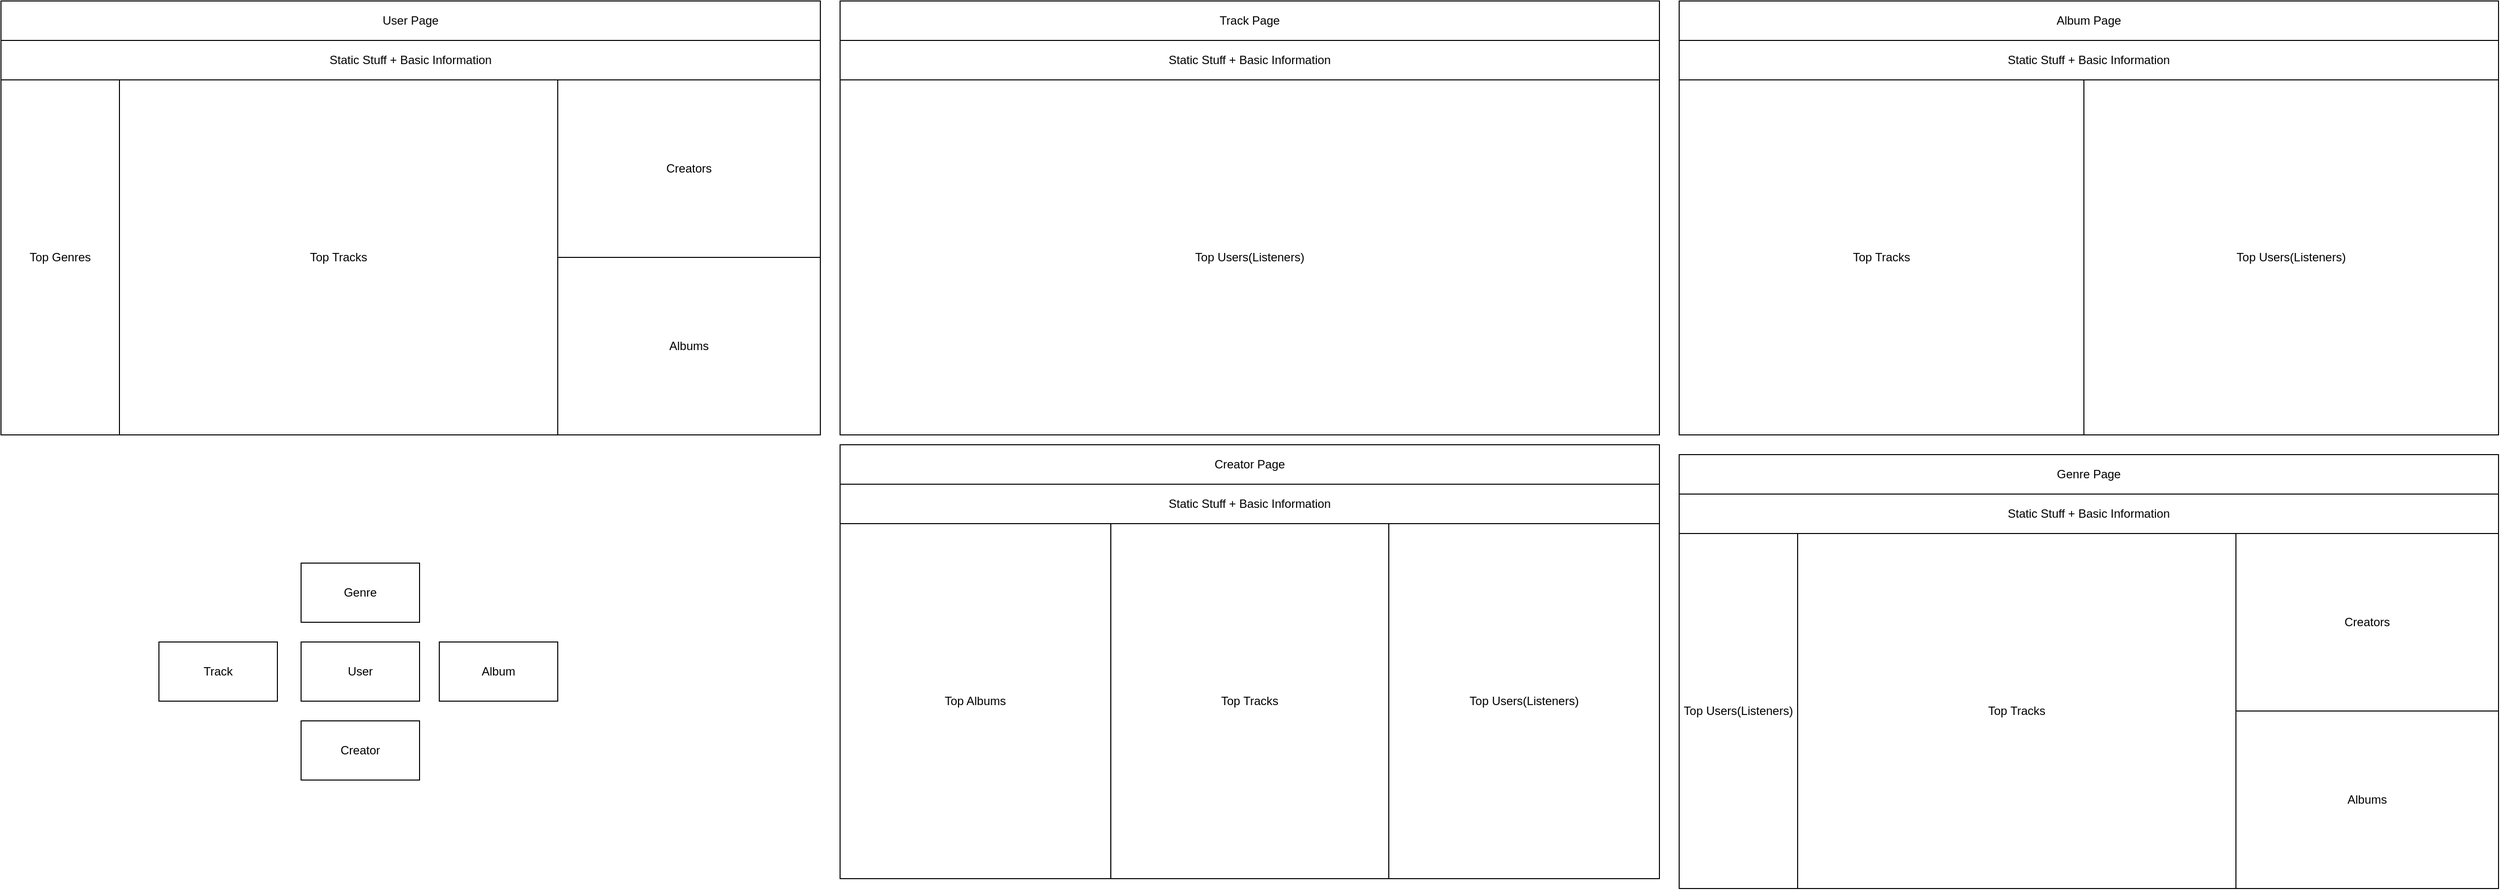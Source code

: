 <mxfile version="26.1.3">
  <diagram name="Page-1" id="Q9-1I_g1rsCJmoO4rFUp">
    <mxGraphModel dx="2846" dy="1544" grid="1" gridSize="10" guides="1" tooltips="1" connect="1" arrows="1" fold="1" page="1" pageScale="1" pageWidth="827" pageHeight="1169" math="0" shadow="0">
      <root>
        <mxCell id="0" />
        <mxCell id="1" parent="0" />
        <mxCell id="uJpShLV4zQBpKt44rVRt-1" value="Track" style="rounded=0;whiteSpace=wrap;html=1;" parent="1" vertex="1">
          <mxGeometry x="160" y="650" width="120" height="60" as="geometry" />
        </mxCell>
        <mxCell id="uJpShLV4zQBpKt44rVRt-2" value="Album" style="rounded=0;whiteSpace=wrap;html=1;" parent="1" vertex="1">
          <mxGeometry x="444" y="650" width="120" height="60" as="geometry" />
        </mxCell>
        <mxCell id="uJpShLV4zQBpKt44rVRt-3" value="Creator" style="rounded=0;whiteSpace=wrap;html=1;" parent="1" vertex="1">
          <mxGeometry x="304" y="730" width="120" height="60" as="geometry" />
        </mxCell>
        <mxCell id="uJpShLV4zQBpKt44rVRt-4" value="User" style="rounded=0;whiteSpace=wrap;html=1;" parent="1" vertex="1">
          <mxGeometry x="304" y="650" width="120" height="60" as="geometry" />
        </mxCell>
        <mxCell id="uJpShLV4zQBpKt44rVRt-5" value="Genre" style="rounded=0;whiteSpace=wrap;html=1;" parent="1" vertex="1">
          <mxGeometry x="304" y="570" width="120" height="60" as="geometry" />
        </mxCell>
        <mxCell id="uJpShLV4zQBpKt44rVRt-11" value="" style="rounded=0;whiteSpace=wrap;html=1;" parent="1" vertex="1">
          <mxGeometry width="830" height="440" as="geometry" />
        </mxCell>
        <mxCell id="uJpShLV4zQBpKt44rVRt-12" value="User Page" style="rounded=0;whiteSpace=wrap;html=1;" parent="1" vertex="1">
          <mxGeometry width="830" height="40" as="geometry" />
        </mxCell>
        <mxCell id="uJpShLV4zQBpKt44rVRt-13" value="Static Stuff + Basic Information" style="rounded=0;whiteSpace=wrap;html=1;" parent="1" vertex="1">
          <mxGeometry y="40" width="830" height="40" as="geometry" />
        </mxCell>
        <mxCell id="uJpShLV4zQBpKt44rVRt-14" value="Top Tracks" style="rounded=0;whiteSpace=wrap;html=1;" parent="1" vertex="1">
          <mxGeometry x="120" y="80" width="444" height="360" as="geometry" />
        </mxCell>
        <mxCell id="uJpShLV4zQBpKt44rVRt-16" value="Albums" style="rounded=0;whiteSpace=wrap;html=1;" parent="1" vertex="1">
          <mxGeometry x="564" y="260" width="266" height="180" as="geometry" />
        </mxCell>
        <mxCell id="uJpShLV4zQBpKt44rVRt-17" value="Top Genres" style="rounded=0;whiteSpace=wrap;html=1;" parent="1" vertex="1">
          <mxGeometry y="80" width="120" height="360" as="geometry" />
        </mxCell>
        <mxCell id="uJpShLV4zQBpKt44rVRt-20" value="Creators" style="rounded=0;whiteSpace=wrap;html=1;" parent="1" vertex="1">
          <mxGeometry x="564" y="80" width="266" height="180" as="geometry" />
        </mxCell>
        <mxCell id="uJpShLV4zQBpKt44rVRt-21" value="" style="rounded=0;whiteSpace=wrap;html=1;" parent="1" vertex="1">
          <mxGeometry x="850" width="830" height="440" as="geometry" />
        </mxCell>
        <mxCell id="uJpShLV4zQBpKt44rVRt-22" value="Track Page" style="rounded=0;whiteSpace=wrap;html=1;" parent="1" vertex="1">
          <mxGeometry x="850" width="830" height="40" as="geometry" />
        </mxCell>
        <mxCell id="uJpShLV4zQBpKt44rVRt-23" value="Static Stuff + Basic Information" style="rounded=0;whiteSpace=wrap;html=1;" parent="1" vertex="1">
          <mxGeometry x="850" y="40" width="830" height="40" as="geometry" />
        </mxCell>
        <mxCell id="uJpShLV4zQBpKt44rVRt-24" value="Top Users(Listeners)" style="rounded=0;whiteSpace=wrap;html=1;" parent="1" vertex="1">
          <mxGeometry x="850" y="80" width="830" height="360" as="geometry" />
        </mxCell>
        <mxCell id="uJpShLV4zQBpKt44rVRt-28" value="" style="rounded=0;whiteSpace=wrap;html=1;" parent="1" vertex="1">
          <mxGeometry x="850" y="450" width="830" height="440" as="geometry" />
        </mxCell>
        <mxCell id="uJpShLV4zQBpKt44rVRt-29" value="Creator Page" style="rounded=0;whiteSpace=wrap;html=1;" parent="1" vertex="1">
          <mxGeometry x="850" y="450" width="830" height="40" as="geometry" />
        </mxCell>
        <mxCell id="uJpShLV4zQBpKt44rVRt-30" value="Static Stuff + Basic Information" style="rounded=0;whiteSpace=wrap;html=1;" parent="1" vertex="1">
          <mxGeometry x="850" y="490" width="830" height="40" as="geometry" />
        </mxCell>
        <mxCell id="uJpShLV4zQBpKt44rVRt-31" value="Top Tracks" style="rounded=0;whiteSpace=wrap;html=1;" parent="1" vertex="1">
          <mxGeometry x="1124.16" y="530" width="281.69" height="360" as="geometry" />
        </mxCell>
        <mxCell id="uJpShLV4zQBpKt44rVRt-39" value="Top Users(Listeners)" style="rounded=0;whiteSpace=wrap;html=1;" parent="1" vertex="1">
          <mxGeometry x="1405.85" y="530" width="274.15" height="360" as="geometry" />
        </mxCell>
        <mxCell id="uJpShLV4zQBpKt44rVRt-40" value="Top Albums" style="rounded=0;whiteSpace=wrap;html=1;" parent="1" vertex="1">
          <mxGeometry x="850.0" y="530" width="274.15" height="360" as="geometry" />
        </mxCell>
        <mxCell id="o_gWd8t8G-Tca-b676zo-1" value="" style="rounded=0;whiteSpace=wrap;html=1;" vertex="1" parent="1">
          <mxGeometry x="1700" width="830" height="440" as="geometry" />
        </mxCell>
        <mxCell id="o_gWd8t8G-Tca-b676zo-2" value="Album Page" style="rounded=0;whiteSpace=wrap;html=1;" vertex="1" parent="1">
          <mxGeometry x="1700" width="830" height="40" as="geometry" />
        </mxCell>
        <mxCell id="o_gWd8t8G-Tca-b676zo-3" value="Static Stuff + Basic Information" style="rounded=0;whiteSpace=wrap;html=1;" vertex="1" parent="1">
          <mxGeometry x="1700" y="40" width="830" height="40" as="geometry" />
        </mxCell>
        <mxCell id="o_gWd8t8G-Tca-b676zo-5" value="Top Tracks" style="rounded=0;whiteSpace=wrap;html=1;" vertex="1" parent="1">
          <mxGeometry x="1700" y="80" width="410" height="360" as="geometry" />
        </mxCell>
        <mxCell id="o_gWd8t8G-Tca-b676zo-7" value="Top Users(Listeners)" style="rounded=0;whiteSpace=wrap;html=1;" vertex="1" parent="1">
          <mxGeometry x="2110" y="80" width="420" height="360" as="geometry" />
        </mxCell>
        <mxCell id="o_gWd8t8G-Tca-b676zo-8" value="" style="rounded=0;whiteSpace=wrap;html=1;" vertex="1" parent="1">
          <mxGeometry x="1700" y="460" width="830" height="440" as="geometry" />
        </mxCell>
        <mxCell id="o_gWd8t8G-Tca-b676zo-9" value="Genre Page" style="rounded=0;whiteSpace=wrap;html=1;" vertex="1" parent="1">
          <mxGeometry x="1700" y="460" width="830" height="40" as="geometry" />
        </mxCell>
        <mxCell id="o_gWd8t8G-Tca-b676zo-10" value="Static Stuff + Basic Information" style="rounded=0;whiteSpace=wrap;html=1;" vertex="1" parent="1">
          <mxGeometry x="1700" y="500" width="830" height="40" as="geometry" />
        </mxCell>
        <mxCell id="o_gWd8t8G-Tca-b676zo-15" value="Top Tracks" style="rounded=0;whiteSpace=wrap;html=1;" vertex="1" parent="1">
          <mxGeometry x="1820" y="540" width="444" height="360" as="geometry" />
        </mxCell>
        <mxCell id="o_gWd8t8G-Tca-b676zo-16" value="Albums" style="rounded=0;whiteSpace=wrap;html=1;" vertex="1" parent="1">
          <mxGeometry x="2264" y="720" width="266" height="180" as="geometry" />
        </mxCell>
        <mxCell id="o_gWd8t8G-Tca-b676zo-17" value="Top Users(Listeners)" style="rounded=0;whiteSpace=wrap;html=1;" vertex="1" parent="1">
          <mxGeometry x="1700" y="540" width="120" height="360" as="geometry" />
        </mxCell>
        <mxCell id="o_gWd8t8G-Tca-b676zo-18" value="Creators" style="rounded=0;whiteSpace=wrap;html=1;" vertex="1" parent="1">
          <mxGeometry x="2264" y="540" width="266" height="180" as="geometry" />
        </mxCell>
      </root>
    </mxGraphModel>
  </diagram>
</mxfile>
